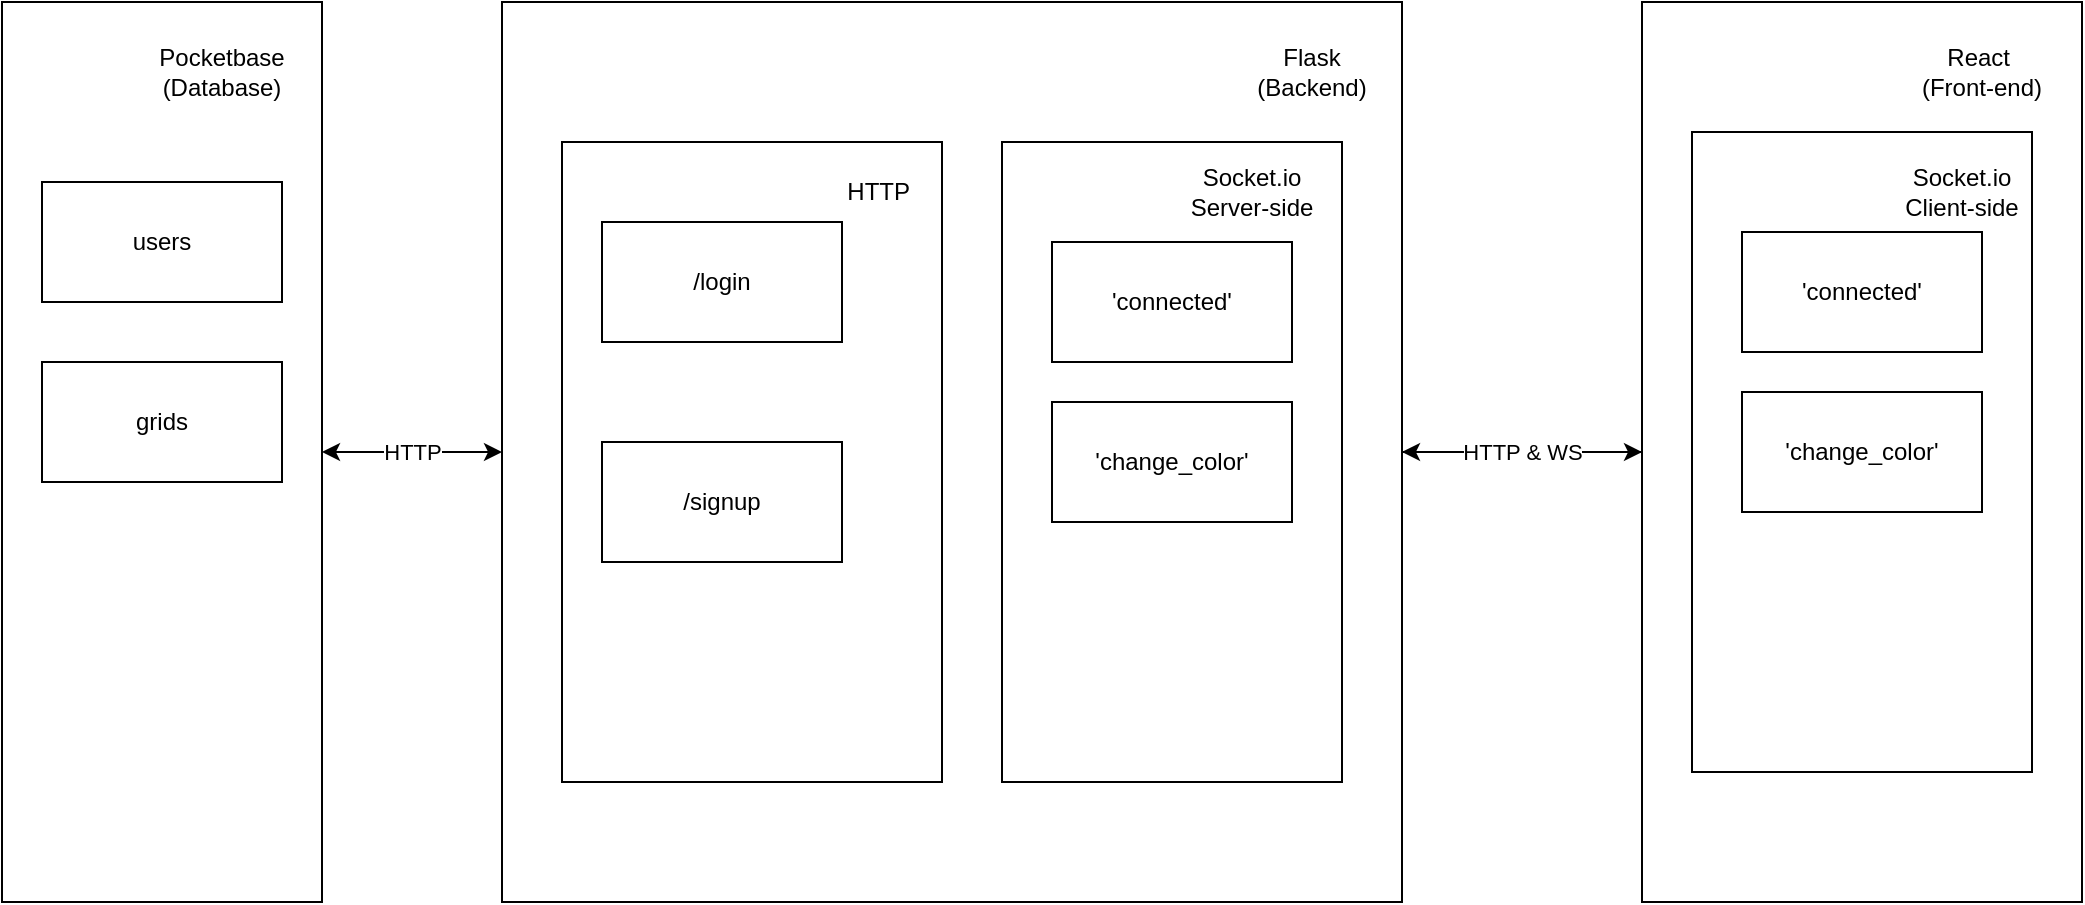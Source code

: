 <mxfile version="22.1.3" type="device">
  <diagram name="Page-1" id="Uqww9z8Nr08Byzau9XJZ">
    <mxGraphModel dx="2261" dy="738" grid="1" gridSize="10" guides="1" tooltips="1" connect="1" arrows="1" fold="1" page="1" pageScale="1" pageWidth="827" pageHeight="1169" math="0" shadow="0">
      <root>
        <mxCell id="0" />
        <mxCell id="1" parent="0" />
        <mxCell id="M-qtnoN8Y4Dt9xzBlkdq-27" value="" style="edgeStyle=orthogonalEdgeStyle;rounded=0;orthogonalLoop=1;jettySize=auto;html=1;" edge="1" parent="1" source="M-qtnoN8Y4Dt9xzBlkdq-1" target="M-qtnoN8Y4Dt9xzBlkdq-25">
          <mxGeometry relative="1" as="geometry" />
        </mxCell>
        <mxCell id="M-qtnoN8Y4Dt9xzBlkdq-1" value="" style="whiteSpace=wrap;html=1;" vertex="1" parent="1">
          <mxGeometry x="170" y="160" width="450" height="450" as="geometry" />
        </mxCell>
        <mxCell id="M-qtnoN8Y4Dt9xzBlkdq-3" value="Flask&lt;br&gt;(Backend)" style="text;html=1;strokeColor=none;fillColor=none;align=center;verticalAlign=middle;whiteSpace=wrap;rounded=0;" vertex="1" parent="1">
          <mxGeometry x="540" y="180" width="70" height="30" as="geometry" />
        </mxCell>
        <mxCell id="M-qtnoN8Y4Dt9xzBlkdq-4" value="" style="rounded=0;whiteSpace=wrap;html=1;" vertex="1" parent="1">
          <mxGeometry x="-80" y="160" width="160" height="450" as="geometry" />
        </mxCell>
        <mxCell id="M-qtnoN8Y4Dt9xzBlkdq-5" value="Pocketbase&lt;br&gt;(Database)" style="text;html=1;strokeColor=none;fillColor=none;align=center;verticalAlign=middle;whiteSpace=wrap;rounded=0;" vertex="1" parent="1">
          <mxGeometry y="180" width="60" height="30" as="geometry" />
        </mxCell>
        <mxCell id="M-qtnoN8Y4Dt9xzBlkdq-7" value="HTTP" style="endArrow=classic;startArrow=classic;html=1;rounded=0;entryX=0;entryY=0.5;entryDx=0;entryDy=0;exitX=1;exitY=0.5;exitDx=0;exitDy=0;" edge="1" parent="1" source="M-qtnoN8Y4Dt9xzBlkdq-4" target="M-qtnoN8Y4Dt9xzBlkdq-1">
          <mxGeometry width="50" height="50" relative="1" as="geometry">
            <mxPoint x="390" y="410" as="sourcePoint" />
            <mxPoint x="440" y="360" as="targetPoint" />
          </mxGeometry>
        </mxCell>
        <mxCell id="M-qtnoN8Y4Dt9xzBlkdq-8" value="" style="whiteSpace=wrap;html=1;" vertex="1" parent="1">
          <mxGeometry x="740" y="160" width="220" height="450" as="geometry" />
        </mxCell>
        <mxCell id="M-qtnoN8Y4Dt9xzBlkdq-9" value="React&amp;nbsp;&lt;br&gt;(Front-end)" style="text;html=1;strokeColor=none;fillColor=none;align=center;verticalAlign=middle;whiteSpace=wrap;rounded=0;" vertex="1" parent="1">
          <mxGeometry x="870" y="180" width="80" height="30" as="geometry" />
        </mxCell>
        <mxCell id="M-qtnoN8Y4Dt9xzBlkdq-10" value="HTTP &amp;amp; WS" style="endArrow=classic;startArrow=classic;html=1;rounded=0;entryX=0;entryY=0.5;entryDx=0;entryDy=0;exitX=1;exitY=0.5;exitDx=0;exitDy=0;" edge="1" parent="1" source="M-qtnoN8Y4Dt9xzBlkdq-1" target="M-qtnoN8Y4Dt9xzBlkdq-8">
          <mxGeometry width="50" height="50" relative="1" as="geometry">
            <mxPoint x="480" y="410" as="sourcePoint" />
            <mxPoint x="530" y="360" as="targetPoint" />
          </mxGeometry>
        </mxCell>
        <mxCell id="M-qtnoN8Y4Dt9xzBlkdq-11" value="users" style="rounded=0;whiteSpace=wrap;html=1;" vertex="1" parent="1">
          <mxGeometry x="-60" y="250" width="120" height="60" as="geometry" />
        </mxCell>
        <mxCell id="M-qtnoN8Y4Dt9xzBlkdq-12" value="grids" style="rounded=0;whiteSpace=wrap;html=1;" vertex="1" parent="1">
          <mxGeometry x="-60" y="340" width="120" height="60" as="geometry" />
        </mxCell>
        <mxCell id="M-qtnoN8Y4Dt9xzBlkdq-15" value="" style="rounded=0;whiteSpace=wrap;html=1;" vertex="1" parent="1">
          <mxGeometry x="200" y="230" width="190" height="320" as="geometry" />
        </mxCell>
        <mxCell id="M-qtnoN8Y4Dt9xzBlkdq-13" value="/login" style="rounded=0;whiteSpace=wrap;html=1;" vertex="1" parent="1">
          <mxGeometry x="220" y="270" width="120" height="60" as="geometry" />
        </mxCell>
        <mxCell id="M-qtnoN8Y4Dt9xzBlkdq-14" value="/signup" style="rounded=0;whiteSpace=wrap;html=1;" vertex="1" parent="1">
          <mxGeometry x="220" y="380" width="120" height="60" as="geometry" />
        </mxCell>
        <mxCell id="M-qtnoN8Y4Dt9xzBlkdq-16" value="HTTP&amp;nbsp;" style="text;html=1;strokeColor=none;fillColor=none;align=center;verticalAlign=middle;whiteSpace=wrap;rounded=0;" vertex="1" parent="1">
          <mxGeometry x="340" y="240" width="40" height="30" as="geometry" />
        </mxCell>
        <mxCell id="M-qtnoN8Y4Dt9xzBlkdq-17" value="" style="rounded=0;whiteSpace=wrap;html=1;" vertex="1" parent="1">
          <mxGeometry x="420" y="230" width="170" height="320" as="geometry" />
        </mxCell>
        <mxCell id="M-qtnoN8Y4Dt9xzBlkdq-18" value="Socket.io&lt;br&gt;Server-side" style="text;html=1;strokeColor=none;fillColor=none;align=center;verticalAlign=middle;whiteSpace=wrap;rounded=0;" vertex="1" parent="1">
          <mxGeometry x="510" y="240" width="70" height="30" as="geometry" />
        </mxCell>
        <mxCell id="M-qtnoN8Y4Dt9xzBlkdq-19" value="&#39;connected&#39;" style="rounded=0;whiteSpace=wrap;html=1;" vertex="1" parent="1">
          <mxGeometry x="445" y="280" width="120" height="60" as="geometry" />
        </mxCell>
        <mxCell id="M-qtnoN8Y4Dt9xzBlkdq-20" value="&#39;change_color&#39;" style="rounded=0;whiteSpace=wrap;html=1;" vertex="1" parent="1">
          <mxGeometry x="445" y="360" width="120" height="60" as="geometry" />
        </mxCell>
        <mxCell id="M-qtnoN8Y4Dt9xzBlkdq-22" value="" style="rounded=0;whiteSpace=wrap;html=1;" vertex="1" parent="1">
          <mxGeometry x="765" y="225" width="170" height="320" as="geometry" />
        </mxCell>
        <mxCell id="M-qtnoN8Y4Dt9xzBlkdq-23" value="Socket.io&lt;br&gt;Client-side" style="text;html=1;strokeColor=none;fillColor=none;align=center;verticalAlign=middle;whiteSpace=wrap;rounded=0;" vertex="1" parent="1">
          <mxGeometry x="870" y="240" width="60" height="30" as="geometry" />
        </mxCell>
        <mxCell id="M-qtnoN8Y4Dt9xzBlkdq-24" value="&#39;connected&#39;" style="rounded=0;whiteSpace=wrap;html=1;" vertex="1" parent="1">
          <mxGeometry x="790" y="275" width="120" height="60" as="geometry" />
        </mxCell>
        <mxCell id="M-qtnoN8Y4Dt9xzBlkdq-25" value="&#39;change_color&#39;" style="rounded=0;whiteSpace=wrap;html=1;" vertex="1" parent="1">
          <mxGeometry x="790" y="355" width="120" height="60" as="geometry" />
        </mxCell>
      </root>
    </mxGraphModel>
  </diagram>
</mxfile>
